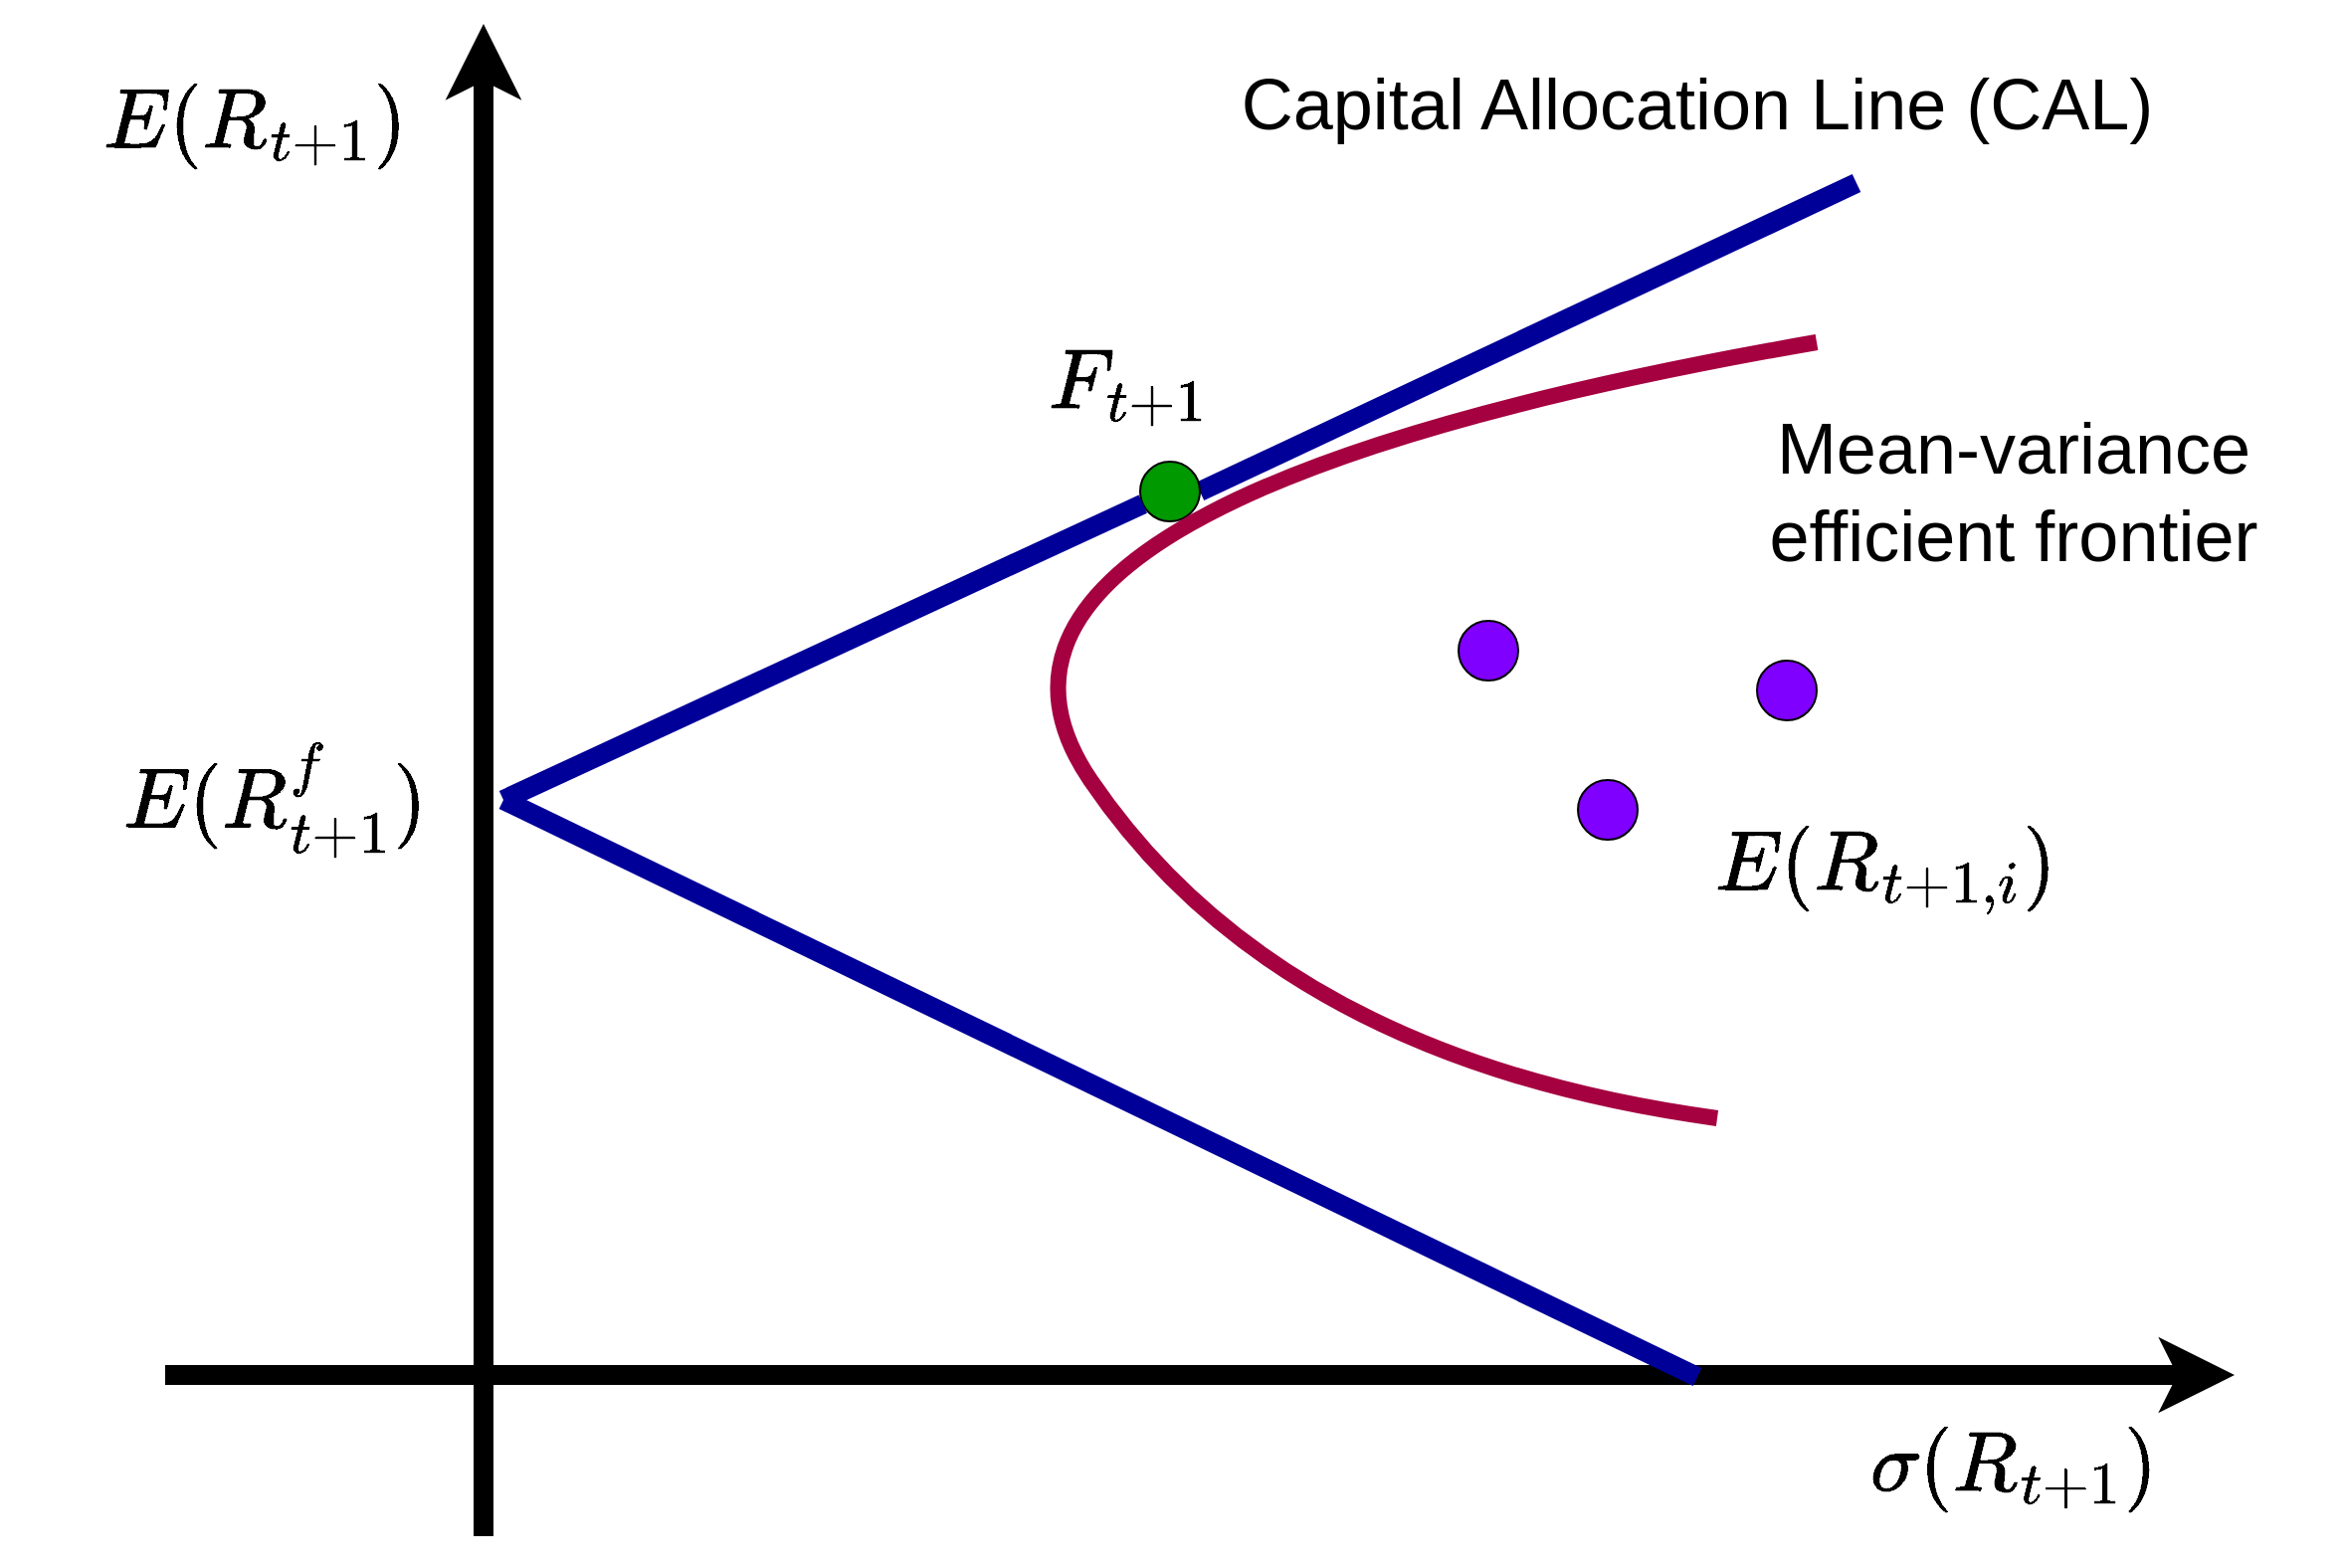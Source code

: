 <mxfile version="17.2.4" type="device" pages="6"><diagram id="DBp6e05ly9eYnYGCY8cA" name="mvf"><mxGraphModel dx="1447" dy="849" grid="1" gridSize="10" guides="1" tooltips="1" connect="1" arrows="1" fold="1" page="1" pageScale="1" pageWidth="1169" pageHeight="827" math="1" shadow="0"><root><mxCell id="0"/><mxCell id="1" parent="0"/><mxCell id="Ha6WK4HeJAq2s4AvMcYa-1" value="" style="endArrow=classic;html=1;rounded=0;strokeWidth=10;" parent="1" edge="1"><mxGeometry width="50" height="50" relative="1" as="geometry"><mxPoint x="240" y="800" as="sourcePoint"/><mxPoint x="240" y="40" as="targetPoint"/></mxGeometry></mxCell><mxCell id="Ha6WK4HeJAq2s4AvMcYa-2" value="" style="endArrow=classic;html=1;rounded=0;strokeWidth=10;" parent="1" edge="1"><mxGeometry width="50" height="50" relative="1" as="geometry"><mxPoint x="80" y="719" as="sourcePoint"/><mxPoint x="1120" y="719" as="targetPoint"/></mxGeometry></mxCell><mxCell id="Ha6WK4HeJAq2s4AvMcYa-3" value="$$E(R_{t+1})$$" style="text;html=1;strokeColor=none;fillColor=none;align=center;verticalAlign=middle;whiteSpace=wrap;rounded=0;fontSize=36;" parent="1" vertex="1"><mxGeometry x="10" y="40" width="230" height="100" as="geometry"/></mxCell><mxCell id="Ha6WK4HeJAq2s4AvMcYa-5" value="$$E(R^f_{t+1})$$" style="text;html=1;strokeColor=none;fillColor=none;align=center;verticalAlign=middle;whiteSpace=wrap;rounded=0;fontSize=36;" parent="1" vertex="1"><mxGeometry x="20" y="380" width="230" height="100" as="geometry"/></mxCell><mxCell id="Ha6WK4HeJAq2s4AvMcYa-6" value="" style="endArrow=none;html=1;rounded=0;fontSize=36;strokeWidth=10;exitX=1;exitY=0.5;exitDx=0;exitDy=0;fontColor=#000099;strokeColor=#000099;startArrow=none;" parent="1" source="Ha6WK4HeJAq2s4AvMcYa-8" edge="1"><mxGeometry width="50" height="50" relative="1" as="geometry"><mxPoint x="480" y="340" as="sourcePoint"/><mxPoint x="930" y="120" as="targetPoint"/></mxGeometry></mxCell><mxCell id="Ha6WK4HeJAq2s4AvMcYa-7" value="" style="endArrow=none;html=1;rounded=0;fontSize=36;strokeWidth=10;exitX=1;exitY=0.5;exitDx=0;exitDy=0;strokeColor=#000099;" parent="1" source="Ha6WK4HeJAq2s4AvMcYa-5" edge="1"><mxGeometry width="50" height="50" relative="1" as="geometry"><mxPoint x="490" y="510" as="sourcePoint"/><mxPoint x="850" y="720" as="targetPoint"/></mxGeometry></mxCell><mxCell id="Ha6WK4HeJAq2s4AvMcYa-8" value="" style="ellipse;whiteSpace=wrap;html=1;fontSize=36;fontColor=#000099;fillColor=#009900;" parent="1" vertex="1"><mxGeometry x="570" y="260" width="30" height="30" as="geometry"/></mxCell><mxCell id="Ha6WK4HeJAq2s4AvMcYa-9" value="" style="endArrow=none;html=1;rounded=0;fontSize=36;strokeWidth=10;exitX=1;exitY=0.5;exitDx=0;exitDy=0;fontColor=#000099;strokeColor=#000099;" parent="1" source="Ha6WK4HeJAq2s4AvMcYa-5" target="Ha6WK4HeJAq2s4AvMcYa-8" edge="1"><mxGeometry width="50" height="50" relative="1" as="geometry"><mxPoint x="250" y="430" as="sourcePoint"/><mxPoint x="930" y="120" as="targetPoint"/></mxGeometry></mxCell><mxCell id="Ha6WK4HeJAq2s4AvMcYa-11" value="$$F_{t+1}$$" style="text;html=1;strokeColor=none;fillColor=none;align=center;verticalAlign=middle;whiteSpace=wrap;rounded=0;fontSize=36;" parent="1" vertex="1"><mxGeometry x="450" y="170" width="230" height="100" as="geometry"/></mxCell><mxCell id="Ha6WK4HeJAq2s4AvMcYa-12" value="Mean-variance efficient frontier" style="text;html=1;strokeColor=none;fillColor=none;align=center;verticalAlign=middle;whiteSpace=wrap;rounded=0;fontSize=36;" parent="1" vertex="1"><mxGeometry x="864" y="230" width="290" height="90" as="geometry"/></mxCell><mxCell id="Ha6WK4HeJAq2s4AvMcYa-13" value="$$\sigma(R_{t+1})$$" style="text;html=1;strokeColor=none;fillColor=none;align=center;verticalAlign=middle;whiteSpace=wrap;rounded=0;fontSize=36;" parent="1" vertex="1"><mxGeometry x="894" y="715" width="230" height="100" as="geometry"/></mxCell><mxCell id="Ha6WK4HeJAq2s4AvMcYa-15" value="" style="ellipse;whiteSpace=wrap;html=1;fontSize=36;fontColor=#000099;fillColor=#7F00FF;" parent="1" vertex="1"><mxGeometry x="790" y="420" width="30" height="30" as="geometry"/></mxCell><mxCell id="Ha6WK4HeJAq2s4AvMcYa-17" value="$$E(R_{t+1, i})$$" style="text;html=1;strokeColor=none;fillColor=none;align=center;verticalAlign=middle;whiteSpace=wrap;rounded=0;fontSize=36;" parent="1" vertex="1"><mxGeometry x="830" y="414" width="230" height="100" as="geometry"/></mxCell><mxCell id="Ha6WK4HeJAq2s4AvMcYa-18" value="" style="ellipse;whiteSpace=wrap;html=1;fontSize=36;fontColor=#000099;fillColor=#7F00FF;" parent="1" vertex="1"><mxGeometry x="880" y="360" width="30" height="30" as="geometry"/></mxCell><mxCell id="Ha6WK4HeJAq2s4AvMcYa-19" value="" style="ellipse;whiteSpace=wrap;html=1;fontSize=36;fontColor=#000099;fillColor=#7F00FF;" parent="1" vertex="1"><mxGeometry x="730" y="340" width="30" height="30" as="geometry"/></mxCell><mxCell id="rQvgD9FIgdP6GPp8-8Ww-2" value="" style="curved=1;endArrow=none;html=1;rounded=0;startSize=14;endSize=14;sourcePerimeterSpacing=8;targetPerimeterSpacing=8;endFill=0;fillColor=#d80073;strokeColor=#A50040;strokeWidth=8;" edge="1" parent="1"><mxGeometry width="50" height="50" relative="1" as="geometry"><mxPoint x="860" y="590" as="sourcePoint"/><mxPoint x="910" y="200" as="targetPoint"/><Array as="points"><mxPoint x="640" y="560"/><mxPoint x="450" y="280"/></Array></mxGeometry></mxCell><mxCell id="rQvgD9FIgdP6GPp8-8Ww-5" value="Capital Allocation Line (CAL)" style="text;html=1;strokeColor=none;fillColor=none;align=center;verticalAlign=middle;whiteSpace=wrap;rounded=0;fontSize=36;" vertex="1" parent="1"><mxGeometry x="600" y="50" width="500" height="60" as="geometry"/></mxCell></root></mxGraphModel></diagram><diagram id="1hC-QwsDb1sc3Hgm8zbm" name="feedforward"><mxGraphModel dx="1480" dy="1511" grid="1" gridSize="10" guides="1" tooltips="1" connect="1" arrows="1" fold="1" page="1" pageScale="1" pageWidth="1169" pageHeight="827" math="1" shadow="0"><root><mxCell id="3Q2HXtfYfaLZkECbPQh2-0"/><mxCell id="3Q2HXtfYfaLZkECbPQh2-1" parent="3Q2HXtfYfaLZkECbPQh2-0"/><mxCell id="tXDHx2Wt05a69a-ZRs9u-6" style="rounded=0;orthogonalLoop=1;jettySize=auto;html=1;exitX=1;exitY=0.5;exitDx=0;exitDy=0;strokeWidth=5;" edge="1" parent="3Q2HXtfYfaLZkECbPQh2-1" source="0c-dG9Myh4wFekiAwxTL-0" target="bHoHtuS1x06Az0AelEUV-2"><mxGeometry relative="1" as="geometry"/></mxCell><mxCell id="tXDHx2Wt05a69a-ZRs9u-7" style="edgeStyle=none;rounded=0;orthogonalLoop=1;jettySize=auto;html=1;entryX=0;entryY=0;entryDx=0;entryDy=0;strokeWidth=5;" edge="1" parent="3Q2HXtfYfaLZkECbPQh2-1" source="0c-dG9Myh4wFekiAwxTL-0" target="bHoHtuS1x06Az0AelEUV-3"><mxGeometry relative="1" as="geometry"/></mxCell><mxCell id="tXDHx2Wt05a69a-ZRs9u-8" style="edgeStyle=none;rounded=0;orthogonalLoop=1;jettySize=auto;html=1;strokeWidth=5;" edge="1" parent="3Q2HXtfYfaLZkECbPQh2-1" source="0c-dG9Myh4wFekiAwxTL-0" target="bHoHtuS1x06Az0AelEUV-4"><mxGeometry relative="1" as="geometry"/></mxCell><mxCell id="tXDHx2Wt05a69a-ZRs9u-9" style="edgeStyle=none;rounded=0;orthogonalLoop=1;jettySize=auto;html=1;entryX=0;entryY=0;entryDx=0;entryDy=0;strokeWidth=5;" edge="1" parent="3Q2HXtfYfaLZkECbPQh2-1" source="0c-dG9Myh4wFekiAwxTL-0" target="bHoHtuS1x06Az0AelEUV-5"><mxGeometry relative="1" as="geometry"/></mxCell><mxCell id="0c-dG9Myh4wFekiAwxTL-0" value="" style="ellipse;whiteSpace=wrap;html=1;fontSize=36;fontColor=#000099;fillColor=none;strokeWidth=10;" vertex="1" parent="3Q2HXtfYfaLZkECbPQh2-1"><mxGeometry x="120" y="200" width="100" height="100" as="geometry"/></mxCell><mxCell id="tXDHx2Wt05a69a-ZRs9u-11" style="edgeStyle=none;rounded=0;orthogonalLoop=1;jettySize=auto;html=1;strokeWidth=5;" edge="1" parent="3Q2HXtfYfaLZkECbPQh2-1" source="bHoHtuS1x06Az0AelEUV-0" target="bHoHtuS1x06Az0AelEUV-2"><mxGeometry relative="1" as="geometry"/></mxCell><mxCell id="tXDHx2Wt05a69a-ZRs9u-12" style="edgeStyle=none;rounded=0;orthogonalLoop=1;jettySize=auto;html=1;entryX=0;entryY=0.5;entryDx=0;entryDy=0;strokeWidth=5;" edge="1" parent="3Q2HXtfYfaLZkECbPQh2-1" source="bHoHtuS1x06Az0AelEUV-0" target="bHoHtuS1x06Az0AelEUV-3"><mxGeometry relative="1" as="geometry"/></mxCell><mxCell id="tXDHx2Wt05a69a-ZRs9u-13" style="edgeStyle=none;rounded=0;orthogonalLoop=1;jettySize=auto;html=1;strokeWidth=5;" edge="1" parent="3Q2HXtfYfaLZkECbPQh2-1" source="bHoHtuS1x06Az0AelEUV-0" target="bHoHtuS1x06Az0AelEUV-4"><mxGeometry relative="1" as="geometry"/></mxCell><mxCell id="tXDHx2Wt05a69a-ZRs9u-14" style="edgeStyle=none;rounded=0;orthogonalLoop=1;jettySize=auto;html=1;strokeWidth=5;entryX=0;entryY=0.5;entryDx=0;entryDy=0;" edge="1" parent="3Q2HXtfYfaLZkECbPQh2-1" source="bHoHtuS1x06Az0AelEUV-0" target="bHoHtuS1x06Az0AelEUV-5"><mxGeometry relative="1" as="geometry"/></mxCell><mxCell id="bHoHtuS1x06Az0AelEUV-0" value="" style="ellipse;whiteSpace=wrap;html=1;fontSize=36;fontColor=#000099;fillColor=none;strokeWidth=10;" vertex="1" parent="3Q2HXtfYfaLZkECbPQh2-1"><mxGeometry x="120" y="390" width="100" height="100" as="geometry"/></mxCell><mxCell id="tXDHx2Wt05a69a-ZRs9u-16" style="edgeStyle=none;rounded=0;orthogonalLoop=1;jettySize=auto;html=1;strokeWidth=5;" edge="1" parent="3Q2HXtfYfaLZkECbPQh2-1" source="bHoHtuS1x06Az0AelEUV-1" target="bHoHtuS1x06Az0AelEUV-2"><mxGeometry relative="1" as="geometry"/></mxCell><mxCell id="tXDHx2Wt05a69a-ZRs9u-17" style="edgeStyle=none;rounded=0;orthogonalLoop=1;jettySize=auto;html=1;entryX=0;entryY=1;entryDx=0;entryDy=0;strokeWidth=5;" edge="1" parent="3Q2HXtfYfaLZkECbPQh2-1" source="bHoHtuS1x06Az0AelEUV-1" target="bHoHtuS1x06Az0AelEUV-3"><mxGeometry relative="1" as="geometry"/></mxCell><mxCell id="tXDHx2Wt05a69a-ZRs9u-18" style="edgeStyle=none;rounded=0;orthogonalLoop=1;jettySize=auto;html=1;strokeWidth=5;" edge="1" parent="3Q2HXtfYfaLZkECbPQh2-1" source="bHoHtuS1x06Az0AelEUV-1" target="bHoHtuS1x06Az0AelEUV-4"><mxGeometry relative="1" as="geometry"/></mxCell><mxCell id="tXDHx2Wt05a69a-ZRs9u-19" style="edgeStyle=none;rounded=0;orthogonalLoop=1;jettySize=auto;html=1;entryX=0;entryY=1;entryDx=0;entryDy=0;strokeWidth=5;" edge="1" parent="3Q2HXtfYfaLZkECbPQh2-1" source="bHoHtuS1x06Az0AelEUV-1" target="bHoHtuS1x06Az0AelEUV-5"><mxGeometry relative="1" as="geometry"/></mxCell><mxCell id="bHoHtuS1x06Az0AelEUV-1" value="" style="ellipse;whiteSpace=wrap;html=1;fontSize=36;fontColor=#000099;fillColor=none;strokeWidth=10;" vertex="1" parent="3Q2HXtfYfaLZkECbPQh2-1"><mxGeometry x="120" y="580" width="100" height="100" as="geometry"/></mxCell><mxCell id="tXDHx2Wt05a69a-ZRs9u-20" style="edgeStyle=none;rounded=0;orthogonalLoop=1;jettySize=auto;html=1;strokeWidth=5;" edge="1" parent="3Q2HXtfYfaLZkECbPQh2-1" source="bHoHtuS1x06Az0AelEUV-2" target="bHoHtuS1x06Az0AelEUV-6"><mxGeometry relative="1" as="geometry"/></mxCell><mxCell id="bHoHtuS1x06Az0AelEUV-2" value="" style="ellipse;whiteSpace=wrap;html=1;fontSize=36;fontColor=#000099;fillColor=none;strokeWidth=10;" vertex="1" parent="3Q2HXtfYfaLZkECbPQh2-1"><mxGeometry x="534" y="120" width="100" height="100" as="geometry"/></mxCell><mxCell id="tXDHx2Wt05a69a-ZRs9u-21" style="edgeStyle=none;rounded=0;orthogonalLoop=1;jettySize=auto;html=1;strokeWidth=5;" edge="1" parent="3Q2HXtfYfaLZkECbPQh2-1" source="bHoHtuS1x06Az0AelEUV-3" target="bHoHtuS1x06Az0AelEUV-6"><mxGeometry relative="1" as="geometry"/></mxCell><mxCell id="bHoHtuS1x06Az0AelEUV-3" value="" style="ellipse;whiteSpace=wrap;html=1;fontSize=36;fontColor=#000099;fillColor=none;strokeWidth=10;" vertex="1" parent="3Q2HXtfYfaLZkECbPQh2-1"><mxGeometry x="534" y="303" width="100" height="100" as="geometry"/></mxCell><mxCell id="tXDHx2Wt05a69a-ZRs9u-22" style="edgeStyle=none;rounded=0;orthogonalLoop=1;jettySize=auto;html=1;strokeWidth=5;" edge="1" parent="3Q2HXtfYfaLZkECbPQh2-1" source="bHoHtuS1x06Az0AelEUV-4" target="bHoHtuS1x06Az0AelEUV-6"><mxGeometry relative="1" as="geometry"/></mxCell><mxCell id="bHoHtuS1x06Az0AelEUV-4" value="" style="ellipse;whiteSpace=wrap;html=1;fontSize=36;fontColor=#000099;fillColor=none;strokeWidth=10;" vertex="1" parent="3Q2HXtfYfaLZkECbPQh2-1"><mxGeometry x="534" y="485" width="100" height="100" as="geometry"/></mxCell><mxCell id="tXDHx2Wt05a69a-ZRs9u-23" style="edgeStyle=none;rounded=0;orthogonalLoop=1;jettySize=auto;html=1;entryX=0;entryY=1;entryDx=0;entryDy=0;strokeWidth=5;" edge="1" parent="3Q2HXtfYfaLZkECbPQh2-1" source="bHoHtuS1x06Az0AelEUV-5" target="bHoHtuS1x06Az0AelEUV-6"><mxGeometry relative="1" as="geometry"/></mxCell><mxCell id="bHoHtuS1x06Az0AelEUV-5" value="" style="ellipse;whiteSpace=wrap;html=1;fontSize=36;fontColor=#000099;fillColor=none;strokeWidth=10;" vertex="1" parent="3Q2HXtfYfaLZkECbPQh2-1"><mxGeometry x="534" y="668" width="100" height="100" as="geometry"/></mxCell><mxCell id="bHoHtuS1x06Az0AelEUV-6" value="" style="ellipse;whiteSpace=wrap;html=1;fontSize=36;fontColor=#000099;fillColor=none;strokeWidth=10;" vertex="1" parent="3Q2HXtfYfaLZkECbPQh2-1"><mxGeometry x="947.5" y="390" width="100" height="100" as="geometry"/></mxCell><mxCell id="tXDHx2Wt05a69a-ZRs9u-0" value="Input layer" style="text;html=1;strokeColor=none;fillColor=none;align=center;verticalAlign=middle;whiteSpace=wrap;rounded=0;fontSize=36;" vertex="1" parent="3Q2HXtfYfaLZkECbPQh2-1"><mxGeometry x="75" y="30" width="190" height="70" as="geometry"/></mxCell><mxCell id="tXDHx2Wt05a69a-ZRs9u-1" value="Output layer" style="text;html=1;strokeColor=none;fillColor=none;align=center;verticalAlign=middle;whiteSpace=wrap;rounded=0;fontSize=36;" vertex="1" parent="3Q2HXtfYfaLZkECbPQh2-1"><mxGeometry x="890" y="30" width="215" height="70" as="geometry"/></mxCell><mxCell id="tXDHx2Wt05a69a-ZRs9u-2" value="Hidden layer" style="text;html=1;strokeColor=none;fillColor=none;align=center;verticalAlign=middle;whiteSpace=wrap;rounded=0;fontSize=36;" vertex="1" parent="3Q2HXtfYfaLZkECbPQh2-1"><mxGeometry x="477" y="30" width="215" height="70" as="geometry"/></mxCell></root></mxGraphModel></diagram><diagram id="klOyPsLJ-jxqMuIn1nYk" name="lstm"><mxGraphModel dx="2353" dy="1209" grid="1" gridSize="10" guides="1" tooltips="1" connect="1" arrows="1" fold="1" page="1" pageScale="1" pageWidth="1169" pageHeight="827" math="1" shadow="0"><root><mxCell id="-xqZL7Atgond7260d1Vf-0"/><mxCell id="-xqZL7Atgond7260d1Vf-1" parent="-xqZL7Atgond7260d1Vf-0"/><mxCell id="-xqZL7Atgond7260d1Vf-2" value="" style="rounded=1;whiteSpace=wrap;html=1;strokeWidth=10;fillColor=none;" vertex="1" parent="-xqZL7Atgond7260d1Vf-1"><mxGeometry x="200" y="110" width="720" height="570" as="geometry"/></mxCell><mxCell id="DOi-ZKykE7cq86gokrL4-0" value="LSTM cell" style="text;html=1;strokeColor=none;fillColor=none;align=center;verticalAlign=middle;whiteSpace=wrap;rounded=0;fontSize=36;" vertex="1" parent="-xqZL7Atgond7260d1Vf-1"><mxGeometry x="210" y="30" width="215" height="70" as="geometry"/></mxCell><mxCell id="7tZOznu3MgPVUoxtdOpF-4" style="edgeStyle=none;rounded=0;orthogonalLoop=1;jettySize=auto;html=1;strokeWidth=5;startArrow=none;" edge="1" parent="-xqZL7Atgond7260d1Vf-1" source="7tZOznu3MgPVUoxtdOpF-10" target="7tZOznu3MgPVUoxtdOpF-2"><mxGeometry relative="1" as="geometry"/></mxCell><mxCell id="7tZOznu3MgPVUoxtdOpF-5" style="edgeStyle=none;rounded=0;orthogonalLoop=1;jettySize=auto;html=1;exitX=1;exitY=0.5;exitDx=0;exitDy=0;strokeWidth=5;" edge="1" parent="-xqZL7Atgond7260d1Vf-1" source="7tZOznu3MgPVUoxtdOpF-0"><mxGeometry relative="1" as="geometry"><mxPoint x="200" y="180" as="targetPoint"/></mxGeometry></mxCell><mxCell id="7tZOznu3MgPVUoxtdOpF-0" value="$$\mathbf{c}_{(t-1)}$$" style="text;html=1;strokeColor=none;fillColor=none;align=center;verticalAlign=middle;whiteSpace=wrap;rounded=0;fontSize=36;" vertex="1" parent="-xqZL7Atgond7260d1Vf-1"><mxGeometry x="10" y="130" width="140" height="100" as="geometry"/></mxCell><mxCell id="7tZOznu3MgPVUoxtdOpF-7" style="edgeStyle=none;rounded=0;orthogonalLoop=1;jettySize=auto;html=1;entryX=0.001;entryY=0.807;entryDx=0;entryDy=0;strokeWidth=5;entryPerimeter=0;" edge="1" parent="-xqZL7Atgond7260d1Vf-1" source="7tZOznu3MgPVUoxtdOpF-1" target="-xqZL7Atgond7260d1Vf-2"><mxGeometry relative="1" as="geometry"/></mxCell><mxCell id="7tZOznu3MgPVUoxtdOpF-32" style="edgeStyle=orthogonalEdgeStyle;rounded=0;orthogonalLoop=1;jettySize=auto;html=1;entryX=0.25;entryY=1;entryDx=0;entryDy=0;fontSize=36;strokeWidth=5;" edge="1" parent="-xqZL7Atgond7260d1Vf-1" source="7tZOznu3MgPVUoxtdOpF-1" target="7tZOznu3MgPVUoxtdOpF-16"><mxGeometry relative="1" as="geometry"/></mxCell><mxCell id="7tZOznu3MgPVUoxtdOpF-33" style="edgeStyle=orthogonalEdgeStyle;rounded=0;orthogonalLoop=1;jettySize=auto;html=1;entryX=0.25;entryY=1;entryDx=0;entryDy=0;fontSize=36;strokeWidth=5;" edge="1" parent="-xqZL7Atgond7260d1Vf-1" source="7tZOznu3MgPVUoxtdOpF-1" target="7tZOznu3MgPVUoxtdOpF-17"><mxGeometry relative="1" as="geometry"/></mxCell><mxCell id="7tZOznu3MgPVUoxtdOpF-34" style="edgeStyle=orthogonalEdgeStyle;rounded=0;orthogonalLoop=1;jettySize=auto;html=1;entryX=0.25;entryY=1;entryDx=0;entryDy=0;fontSize=36;strokeWidth=5;" edge="1" parent="-xqZL7Atgond7260d1Vf-1" source="7tZOznu3MgPVUoxtdOpF-1" target="7tZOznu3MgPVUoxtdOpF-19"><mxGeometry relative="1" as="geometry"/></mxCell><mxCell id="7tZOznu3MgPVUoxtdOpF-35" style="edgeStyle=orthogonalEdgeStyle;rounded=0;orthogonalLoop=1;jettySize=auto;html=1;entryX=0.25;entryY=1;entryDx=0;entryDy=0;fontSize=36;strokeWidth=5;" edge="1" parent="-xqZL7Atgond7260d1Vf-1" source="7tZOznu3MgPVUoxtdOpF-1" target="7tZOznu3MgPVUoxtdOpF-18"><mxGeometry relative="1" as="geometry"/></mxCell><mxCell id="7tZOznu3MgPVUoxtdOpF-1" value="$$\mathbf{h}_{(t-1)}$$" style="text;html=1;strokeColor=none;fillColor=none;align=center;verticalAlign=middle;whiteSpace=wrap;rounded=0;fontSize=36;" vertex="1" parent="-xqZL7Atgond7260d1Vf-1"><mxGeometry y="520" width="140" height="100" as="geometry"/></mxCell><mxCell id="7tZOznu3MgPVUoxtdOpF-2" value="$$\mathbf{c}_{(t)}$$" style="text;html=1;strokeColor=none;fillColor=none;align=center;verticalAlign=middle;whiteSpace=wrap;rounded=0;fontSize=36;" vertex="1" parent="-xqZL7Atgond7260d1Vf-1"><mxGeometry x="990" y="130" width="140" height="100" as="geometry"/></mxCell><mxCell id="7tZOznu3MgPVUoxtdOpF-3" value="$$\mathbf{h}_{(t)}$$" style="text;html=1;strokeColor=none;fillColor=none;align=center;verticalAlign=middle;whiteSpace=wrap;rounded=0;fontSize=36;" vertex="1" parent="-xqZL7Atgond7260d1Vf-1"><mxGeometry x="1000" y="295" width="140" height="100" as="geometry"/></mxCell><mxCell id="7tZOznu3MgPVUoxtdOpF-8" value="&lt;font style=&quot;font-size: 36px&quot;&gt;$$\times$$&lt;/font&gt;" style="ellipse;whiteSpace=wrap;html=1;strokeWidth=5;fillColor=default;" vertex="1" parent="-xqZL7Atgond7260d1Vf-1"><mxGeometry x="280" y="155" width="50" height="50" as="geometry"/></mxCell><mxCell id="7tZOznu3MgPVUoxtdOpF-9" value="" style="edgeStyle=none;rounded=0;orthogonalLoop=1;jettySize=auto;html=1;strokeWidth=5;endArrow=none;" edge="1" parent="-xqZL7Atgond7260d1Vf-1" source="7tZOznu3MgPVUoxtdOpF-0" target="7tZOznu3MgPVUoxtdOpF-8"><mxGeometry relative="1" as="geometry"><mxPoint x="150" y="180" as="sourcePoint"/><mxPoint x="840" y="180" as="targetPoint"/></mxGeometry></mxCell><mxCell id="7tZOznu3MgPVUoxtdOpF-38" style="edgeStyle=orthogonalEdgeStyle;rounded=0;orthogonalLoop=1;jettySize=auto;html=1;fontSize=36;strokeWidth=5;" edge="1" parent="-xqZL7Atgond7260d1Vf-1" source="7tZOznu3MgPVUoxtdOpF-10" target="7tZOznu3MgPVUoxtdOpF-37"><mxGeometry relative="1" as="geometry"/></mxCell><mxCell id="7tZOznu3MgPVUoxtdOpF-10" value="&lt;font style=&quot;font-size: 36px&quot;&gt;$$+$$&lt;/font&gt;" style="ellipse;whiteSpace=wrap;html=1;strokeWidth=5;fillColor=default;" vertex="1" parent="-xqZL7Atgond7260d1Vf-1"><mxGeometry x="560" y="155" width="50" height="50" as="geometry"/></mxCell><mxCell id="7tZOznu3MgPVUoxtdOpF-11" value="" style="edgeStyle=none;rounded=0;orthogonalLoop=1;jettySize=auto;html=1;strokeWidth=5;startArrow=none;endArrow=none;" edge="1" parent="-xqZL7Atgond7260d1Vf-1" source="7tZOznu3MgPVUoxtdOpF-8" target="7tZOznu3MgPVUoxtdOpF-10"><mxGeometry relative="1" as="geometry"><mxPoint x="330" y="180" as="sourcePoint"/><mxPoint x="840" y="180" as="targetPoint"/></mxGeometry></mxCell><mxCell id="7tZOznu3MgPVUoxtdOpF-26" style="edgeStyle=orthogonalEdgeStyle;rounded=0;orthogonalLoop=1;jettySize=auto;html=1;fontSize=36;strokeWidth=5;" edge="1" parent="-xqZL7Atgond7260d1Vf-1" source="7tZOznu3MgPVUoxtdOpF-12" target="7tZOznu3MgPVUoxtdOpF-3"><mxGeometry relative="1" as="geometry"/></mxCell><mxCell id="7tZOznu3MgPVUoxtdOpF-12" value="&lt;font style=&quot;font-size: 36px&quot;&gt;$$\times$$&lt;/font&gt;" style="ellipse;whiteSpace=wrap;html=1;strokeWidth=5;fillColor=default;" vertex="1" parent="-xqZL7Atgond7260d1Vf-1"><mxGeometry x="705" y="320" width="50" height="50" as="geometry"/></mxCell><mxCell id="7tZOznu3MgPVUoxtdOpF-22" style="edgeStyle=none;rounded=0;orthogonalLoop=1;jettySize=auto;html=1;fontSize=36;strokeWidth=5;" edge="1" parent="-xqZL7Atgond7260d1Vf-1" source="7tZOznu3MgPVUoxtdOpF-13" target="7tZOznu3MgPVUoxtdOpF-10"><mxGeometry relative="1" as="geometry"/></mxCell><mxCell id="7tZOznu3MgPVUoxtdOpF-13" value="&lt;font style=&quot;font-size: 36px&quot;&gt;$$\times$$&lt;/font&gt;" style="ellipse;whiteSpace=wrap;html=1;strokeWidth=5;fillColor=default;" vertex="1" parent="-xqZL7Atgond7260d1Vf-1"><mxGeometry x="560" y="290" width="50" height="50" as="geometry"/></mxCell><mxCell id="7tZOznu3MgPVUoxtdOpF-27" style="edgeStyle=orthogonalEdgeStyle;rounded=0;orthogonalLoop=1;jettySize=auto;html=1;entryX=0.5;entryY=1;entryDx=0;entryDy=0;fontSize=36;strokeWidth=5;" edge="1" parent="-xqZL7Atgond7260d1Vf-1" source="7tZOznu3MgPVUoxtdOpF-14" target="7tZOznu3MgPVUoxtdOpF-16"><mxGeometry relative="1" as="geometry"/></mxCell><mxCell id="7tZOznu3MgPVUoxtdOpF-28" style="edgeStyle=orthogonalEdgeStyle;rounded=0;orthogonalLoop=1;jettySize=auto;html=1;fontSize=36;strokeWidth=5;" edge="1" parent="-xqZL7Atgond7260d1Vf-1" source="7tZOznu3MgPVUoxtdOpF-14"><mxGeometry relative="1" as="geometry"><mxPoint x="305" y="640" as="targetPoint"/></mxGeometry></mxCell><mxCell id="7tZOznu3MgPVUoxtdOpF-29" style="edgeStyle=orthogonalEdgeStyle;rounded=0;orthogonalLoop=1;jettySize=auto;html=1;entryX=0.5;entryY=1;entryDx=0;entryDy=0;fontSize=36;strokeWidth=5;" edge="1" parent="-xqZL7Atgond7260d1Vf-1" source="7tZOznu3MgPVUoxtdOpF-14" target="7tZOznu3MgPVUoxtdOpF-17"><mxGeometry relative="1" as="geometry"><Array as="points"><mxPoint x="305" y="600"/><mxPoint x="440" y="600"/></Array></mxGeometry></mxCell><mxCell id="7tZOznu3MgPVUoxtdOpF-30" style="edgeStyle=orthogonalEdgeStyle;rounded=0;orthogonalLoop=1;jettySize=auto;html=1;fontSize=36;strokeWidth=5;" edge="1" parent="-xqZL7Atgond7260d1Vf-1" source="7tZOznu3MgPVUoxtdOpF-14" target="7tZOznu3MgPVUoxtdOpF-19"><mxGeometry relative="1" as="geometry"><Array as="points"><mxPoint x="305" y="600"/><mxPoint x="585" y="600"/></Array></mxGeometry></mxCell><mxCell id="7tZOznu3MgPVUoxtdOpF-31" style="edgeStyle=orthogonalEdgeStyle;rounded=0;orthogonalLoop=1;jettySize=auto;html=1;fontSize=36;strokeWidth=5;" edge="1" parent="-xqZL7Atgond7260d1Vf-1" source="7tZOznu3MgPVUoxtdOpF-14" target="7tZOznu3MgPVUoxtdOpF-18"><mxGeometry relative="1" as="geometry"><Array as="points"><mxPoint x="305" y="600"/><mxPoint x="730" y="600"/></Array></mxGeometry></mxCell><mxCell id="7tZOznu3MgPVUoxtdOpF-14" value="$$\mathbf{x}_{(t)}$$" style="text;html=1;strokeColor=none;fillColor=none;align=center;verticalAlign=middle;whiteSpace=wrap;rounded=0;fontSize=36;" vertex="1" parent="-xqZL7Atgond7260d1Vf-1"><mxGeometry x="235" y="710" width="140" height="100" as="geometry"/></mxCell><mxCell id="7tZOznu3MgPVUoxtdOpF-20" style="edgeStyle=none;rounded=0;orthogonalLoop=1;jettySize=auto;html=1;entryX=0.5;entryY=1;entryDx=0;entryDy=0;fontSize=36;strokeWidth=5;" edge="1" parent="-xqZL7Atgond7260d1Vf-1" source="7tZOznu3MgPVUoxtdOpF-16" target="7tZOznu3MgPVUoxtdOpF-8"><mxGeometry relative="1" as="geometry"/></mxCell><mxCell id="7tZOznu3MgPVUoxtdOpF-16" value="&lt;span&gt;$$\mathbf{f}_{(t)}$$&lt;/span&gt;" style="shape=parallelogram;perimeter=parallelogramPerimeter;whiteSpace=wrap;html=1;fixedSize=1;fontSize=36;strokeWidth=5;fillColor=#f8cecc;strokeColor=#b85450;" vertex="1" parent="-xqZL7Atgond7260d1Vf-1"><mxGeometry x="245" y="460" width="120" height="60" as="geometry"/></mxCell><mxCell id="7tZOznu3MgPVUoxtdOpF-36" style="edgeStyle=orthogonalEdgeStyle;rounded=0;orthogonalLoop=1;jettySize=auto;html=1;entryX=0;entryY=0.5;entryDx=0;entryDy=0;fontSize=36;strokeWidth=5;" edge="1" parent="-xqZL7Atgond7260d1Vf-1" source="7tZOznu3MgPVUoxtdOpF-17" target="7tZOznu3MgPVUoxtdOpF-13"><mxGeometry relative="1" as="geometry"><Array as="points"><mxPoint x="440" y="315"/></Array></mxGeometry></mxCell><mxCell id="7tZOznu3MgPVUoxtdOpF-17" value="&lt;span&gt;$$\mathbf{i}_{(t)}$$&lt;/span&gt;" style="shape=parallelogram;perimeter=parallelogramPerimeter;whiteSpace=wrap;html=1;fixedSize=1;fontSize=36;strokeWidth=5;fillColor=#f8cecc;strokeColor=#b85450;" vertex="1" parent="-xqZL7Atgond7260d1Vf-1"><mxGeometry x="380" y="460" width="120" height="60" as="geometry"/></mxCell><mxCell id="7tZOznu3MgPVUoxtdOpF-25" style="edgeStyle=orthogonalEdgeStyle;rounded=0;orthogonalLoop=1;jettySize=auto;html=1;fontSize=36;strokeWidth=5;" edge="1" parent="-xqZL7Atgond7260d1Vf-1" source="7tZOznu3MgPVUoxtdOpF-18" target="7tZOznu3MgPVUoxtdOpF-12"><mxGeometry relative="1" as="geometry"/></mxCell><mxCell id="7tZOznu3MgPVUoxtdOpF-18" value="&lt;span&gt;$$\mathbf{o}_{(t)}$$&lt;/span&gt;" style="shape=parallelogram;perimeter=parallelogramPerimeter;whiteSpace=wrap;html=1;fixedSize=1;fontSize=36;strokeWidth=5;fillColor=#f8cecc;strokeColor=#b85450;" vertex="1" parent="-xqZL7Atgond7260d1Vf-1"><mxGeometry x="670" y="460" width="120" height="60" as="geometry"/></mxCell><mxCell id="7tZOznu3MgPVUoxtdOpF-21" style="edgeStyle=none;rounded=0;orthogonalLoop=1;jettySize=auto;html=1;entryX=0.5;entryY=1;entryDx=0;entryDy=0;fontSize=36;strokeWidth=5;" edge="1" parent="-xqZL7Atgond7260d1Vf-1" source="7tZOznu3MgPVUoxtdOpF-19" target="7tZOznu3MgPVUoxtdOpF-13"><mxGeometry relative="1" as="geometry"/></mxCell><mxCell id="7tZOznu3MgPVUoxtdOpF-19" value="&lt;span&gt;$$\mathbf{q}_{(t)}$$&lt;/span&gt;" style="rounded=0;whiteSpace=wrap;html=1;fontSize=36;strokeWidth=5;fillColor=#dae8fc;strokeColor=#6c8ebf;" vertex="1" parent="-xqZL7Atgond7260d1Vf-1"><mxGeometry x="525" y="460" width="120" height="60" as="geometry"/></mxCell><mxCell id="7tZOznu3MgPVUoxtdOpF-39" style="edgeStyle=orthogonalEdgeStyle;rounded=0;orthogonalLoop=1;jettySize=auto;html=1;entryX=0.5;entryY=0;entryDx=0;entryDy=0;fontSize=36;strokeWidth=5;" edge="1" parent="-xqZL7Atgond7260d1Vf-1" source="7tZOznu3MgPVUoxtdOpF-37" target="7tZOznu3MgPVUoxtdOpF-12"><mxGeometry relative="1" as="geometry"/></mxCell><mxCell id="7tZOznu3MgPVUoxtdOpF-37" value="tanh" style="rounded=0;whiteSpace=wrap;html=1;fontSize=36;strokeWidth=5;fillColor=#dae8fc;strokeColor=#6c8ebf;" vertex="1" parent="-xqZL7Atgond7260d1Vf-1"><mxGeometry x="670" y="220" width="120" height="60" as="geometry"/></mxCell><mxCell id="7tZOznu3MgPVUoxtdOpF-40" value="forget gate" style="text;html=1;strokeColor=none;fillColor=none;align=center;verticalAlign=middle;whiteSpace=wrap;rounded=0;fontSize=24;rotation=-90;" vertex="1" parent="-xqZL7Atgond7260d1Vf-1"><mxGeometry x="200" y="356" width="145" height="70" as="geometry"/></mxCell><mxCell id="7tZOznu3MgPVUoxtdOpF-41" value="input gate" style="text;html=1;strokeColor=none;fillColor=none;align=center;verticalAlign=middle;whiteSpace=wrap;rounded=0;fontSize=24;rotation=-90;" vertex="1" parent="-xqZL7Atgond7260d1Vf-1"><mxGeometry x="340" y="356" width="145" height="70" as="geometry"/></mxCell><mxCell id="7tZOznu3MgPVUoxtdOpF-42" value="output gate" style="text;html=1;strokeColor=none;fillColor=none;align=center;verticalAlign=middle;whiteSpace=wrap;rounded=0;fontSize=24;rotation=-90;" vertex="1" parent="-xqZL7Atgond7260d1Vf-1"><mxGeometry x="610" y="356" width="145" height="70" as="geometry"/></mxCell></root></mxGraphModel></diagram><diagram id="mXtf4-HiJxKc8aFsqGv7" name="discriminator"><mxGraphModel dx="789" dy="806" grid="1" gridSize="10" guides="1" tooltips="1" connect="1" arrows="1" fold="1" page="1" pageScale="1" pageWidth="827" pageHeight="1169" math="1" shadow="0"><root><mxCell id="PlBMtbm-aW10ZPXo7WWp-0"/><mxCell id="PlBMtbm-aW10ZPXo7WWp-1" parent="PlBMtbm-aW10ZPXo7WWp-0"/><mxCell id="PlBMtbm-aW10ZPXo7WWp-12" style="rounded=0;orthogonalLoop=1;jettySize=auto;html=1;entryX=0.5;entryY=0;entryDx=0;entryDy=0;fontSize=24;strokeWidth=5;orthogonal=1;" edge="1" parent="PlBMtbm-aW10ZPXo7WWp-1" source="PlBMtbm-aW10ZPXo7WWp-2" target="PlBMtbm-aW10ZPXo7WWp-5"><mxGeometry relative="1" as="geometry"/></mxCell><mxCell id="PlBMtbm-aW10ZPXo7WWp-2" value="Macro data: \(I_t\)" style="rounded=0;whiteSpace=wrap;html=1;fontSize=24;strokeColor=#6c8ebf;strokeWidth=5;fillColor=#dae8fc;" vertex="1" parent="PlBMtbm-aW10ZPXo7WWp-1"><mxGeometry x="150" y="130" width="200" height="60" as="geometry"/></mxCell><mxCell id="PlBMtbm-aW10ZPXo7WWp-14" style="edgeStyle=orthogonalEdgeStyle;rounded=0;orthogonalLoop=1;jettySize=auto;html=1;fontSize=24;strokeWidth=5;orthogonal=1;" edge="1" parent="PlBMtbm-aW10ZPXo7WWp-1" source="PlBMtbm-aW10ZPXo7WWp-3" target="PlBMtbm-aW10ZPXo7WWp-4"><mxGeometry relative="1" as="geometry"><Array as="points"><mxPoint x="505" y="300"/><mxPoint x="374" y="300"/></Array></mxGeometry></mxCell><mxCell id="PlBMtbm-aW10ZPXo7WWp-3" value="Firm char : \(I_{t, i}\)" style="rounded=0;whiteSpace=wrap;html=1;fontSize=24;strokeColor=#6c8ebf;strokeWidth=5;fillColor=#dae8fc;" vertex="1" parent="PlBMtbm-aW10ZPXo7WWp-1"><mxGeometry x="400" y="220" width="210" height="60" as="geometry"/></mxCell><mxCell id="7wVp0J4-zdJ-MtJ0mTwn-0" value="" style="rounded=0;orthogonalLoop=1;jettySize=auto;html=1;fontSize=24;strokeWidth=5;" edge="1" parent="PlBMtbm-aW10ZPXo7WWp-1" source="PlBMtbm-aW10ZPXo7WWp-4" target="PlBMtbm-aW10ZPXo7WWp-7"><mxGeometry relative="1" as="geometry"/></mxCell><mxCell id="PlBMtbm-aW10ZPXo7WWp-4" value="Concatenate" style="rounded=0;whiteSpace=wrap;html=1;fontSize=24;strokeColor=default;strokeWidth=5;fillColor=default;" vertex="1" parent="PlBMtbm-aW10ZPXo7WWp-1"><mxGeometry x="213.998" y="330" width="320" height="60" as="geometry"/></mxCell><mxCell id="PlBMtbm-aW10ZPXo7WWp-13" style="edgeStyle=orthogonalEdgeStyle;rounded=0;orthogonalLoop=1;jettySize=auto;html=1;fontSize=24;strokeWidth=5;orthogonal=1;" edge="1" parent="PlBMtbm-aW10ZPXo7WWp-1" source="PlBMtbm-aW10ZPXo7WWp-5" target="PlBMtbm-aW10ZPXo7WWp-4"><mxGeometry relative="1" as="geometry"><Array as="points"><mxPoint x="255" y="300"/><mxPoint x="374" y="300"/></Array></mxGeometry></mxCell><mxCell id="PlBMtbm-aW10ZPXo7WWp-5" value="LSTM" style="rounded=0;whiteSpace=wrap;html=1;fontSize=24;strokeColor=default;strokeWidth=5;fillColor=default;" vertex="1" parent="PlBMtbm-aW10ZPXo7WWp-1"><mxGeometry x="140" y="220" width="230" height="60" as="geometry"/></mxCell><mxCell id="SASzQRiBvY-fOHpB32O0-2" style="edgeStyle=none;rounded=0;orthogonalLoop=1;jettySize=auto;html=1;entryX=0.5;entryY=0;entryDx=0;entryDy=0;fontSize=24;strokeWidth=5;" edge="1" parent="PlBMtbm-aW10ZPXo7WWp-1" source="PlBMtbm-aW10ZPXo7WWp-7" target="SASzQRiBvY-fOHpB32O0-1"><mxGeometry relative="1" as="geometry"/></mxCell><mxCell id="PlBMtbm-aW10ZPXo7WWp-7" value="Hidden layer" style="rounded=0;whiteSpace=wrap;html=1;fontSize=24;strokeColor=default;strokeWidth=5;fillColor=default;" vertex="1" parent="PlBMtbm-aW10ZPXo7WWp-1"><mxGeometry x="213.998" y="423" width="320" height="60" as="geometry"/></mxCell><mxCell id="PlBMtbm-aW10ZPXo7WWp-9" value="SDF weight: \(\omega_t\)" style="rounded=0;whiteSpace=wrap;html=1;fontSize=24;strokeColor=#d6b656;strokeWidth=5;fillColor=#fff2cc;" vertex="1" parent="PlBMtbm-aW10ZPXo7WWp-1"><mxGeometry x="213.998" y="610" width="320" height="60" as="geometry"/></mxCell><mxCell id="SASzQRiBvY-fOHpB32O0-3" style="edgeStyle=none;rounded=0;orthogonalLoop=1;jettySize=auto;html=1;fontSize=24;strokeWidth=5;" edge="1" parent="PlBMtbm-aW10ZPXo7WWp-1" source="SASzQRiBvY-fOHpB32O0-1" target="PlBMtbm-aW10ZPXo7WWp-9"><mxGeometry relative="1" as="geometry"/></mxCell><mxCell id="SASzQRiBvY-fOHpB32O0-1" value="Hidden layer" style="rounded=0;whiteSpace=wrap;html=1;fontSize=24;strokeColor=default;strokeWidth=5;fillColor=default;" vertex="1" parent="PlBMtbm-aW10ZPXo7WWp-1"><mxGeometry x="213.998" y="517" width="320" height="60" as="geometry"/></mxCell></root></mxGraphModel></diagram><diagram name="generator" id="OHdE-CjsXHeGEKxuJFZq"><mxGraphModel dx="1184" dy="1209" grid="1" gridSize="10" guides="1" tooltips="1" connect="1" arrows="1" fold="1" page="1" pageScale="1" pageWidth="827" pageHeight="1169" math="1" shadow="0"><root><mxCell id="634vZan2cvSXCDXxBTyt-0"/><mxCell id="634vZan2cvSXCDXxBTyt-1" parent="634vZan2cvSXCDXxBTyt-0"/><mxCell id="634vZan2cvSXCDXxBTyt-2" style="rounded=0;orthogonalLoop=1;jettySize=auto;html=1;entryX=0.5;entryY=0;entryDx=0;entryDy=0;fontSize=24;strokeWidth=5;orthogonal=1;" edge="1" parent="634vZan2cvSXCDXxBTyt-1" source="634vZan2cvSXCDXxBTyt-3" target="634vZan2cvSXCDXxBTyt-9"><mxGeometry relative="1" as="geometry"/></mxCell><mxCell id="634vZan2cvSXCDXxBTyt-3" value="Macro data: \(I_t\)" style="rounded=0;whiteSpace=wrap;html=1;fontSize=24;strokeColor=#6c8ebf;strokeWidth=5;fillColor=#dae8fc;" vertex="1" parent="634vZan2cvSXCDXxBTyt-1"><mxGeometry x="175" y="260" width="200" height="60" as="geometry"/></mxCell><mxCell id="634vZan2cvSXCDXxBTyt-4" style="edgeStyle=orthogonalEdgeStyle;rounded=0;orthogonalLoop=1;jettySize=auto;html=1;fontSize=24;strokeWidth=5;orthogonal=1;" edge="1" parent="634vZan2cvSXCDXxBTyt-1" source="634vZan2cvSXCDXxBTyt-5" target="634vZan2cvSXCDXxBTyt-7"><mxGeometry relative="1" as="geometry"/></mxCell><mxCell id="634vZan2cvSXCDXxBTyt-5" value="Firm char : \(I_{t, i}\)" style="rounded=0;whiteSpace=wrap;html=1;fontSize=24;strokeColor=#6c8ebf;strokeWidth=5;fillColor=#dae8fc;" vertex="1" parent="634vZan2cvSXCDXxBTyt-1"><mxGeometry x="420" y="370" width="210" height="60" as="geometry"/></mxCell><mxCell id="kCqBVdaGsV_6jeNNes2f-1" style="edgeStyle=none;rounded=0;orthogonalLoop=1;jettySize=auto;html=1;fontSize=24;strokeWidth=5;" edge="1" parent="634vZan2cvSXCDXxBTyt-1" source="634vZan2cvSXCDXxBTyt-7" target="634vZan2cvSXCDXxBTyt-14"><mxGeometry relative="1" as="geometry"/></mxCell><mxCell id="634vZan2cvSXCDXxBTyt-7" value="Concatenate" style="rounded=0;whiteSpace=wrap;html=1;fontSize=24;strokeColor=default;strokeWidth=5;fillColor=default;" vertex="1" parent="634vZan2cvSXCDXxBTyt-1"><mxGeometry x="233.889" y="500" width="320" height="60" as="geometry"/></mxCell><mxCell id="634vZan2cvSXCDXxBTyt-8" style="edgeStyle=orthogonalEdgeStyle;rounded=0;orthogonalLoop=1;jettySize=auto;html=1;fontSize=24;strokeWidth=5;orthogonal=1;" edge="1" parent="634vZan2cvSXCDXxBTyt-1" source="634vZan2cvSXCDXxBTyt-9" target="634vZan2cvSXCDXxBTyt-7"><mxGeometry relative="1" as="geometry"/></mxCell><mxCell id="634vZan2cvSXCDXxBTyt-9" value="LSTM" style="rounded=0;whiteSpace=wrap;html=1;fontSize=24;strokeColor=default;strokeWidth=5;fillColor=default;" vertex="1" parent="634vZan2cvSXCDXxBTyt-1"><mxGeometry x="160" y="370" width="230" height="60" as="geometry"/></mxCell><mxCell id="634vZan2cvSXCDXxBTyt-14" value="Factors: \(g_t\)" style="rounded=0;whiteSpace=wrap;html=1;fontSize=24;strokeColor=#d6b656;strokeWidth=5;fillColor=#fff2cc;" vertex="1" parent="634vZan2cvSXCDXxBTyt-1"><mxGeometry x="233.889" y="610" width="320" height="60" as="geometry"/></mxCell></root></mxGraphModel></diagram><diagram id="SqYkNRZSLxaxjf6H7Tb8" name="model"><mxGraphModel dx="2860" dy="1727" grid="1" gridSize="10" guides="1" tooltips="1" connect="1" arrows="1" fold="1" page="1" pageScale="1" pageWidth="1169" pageHeight="827" math="1" shadow="0"><root><mxCell id="V0B1Frb3DCgrtnuZ83EZ-0"/><mxCell id="V0B1Frb3DCgrtnuZ83EZ-1" parent="V0B1Frb3DCgrtnuZ83EZ-0"/><mxCell id="S8nxe9nx58SuPc-yqXT0-6" value="" style="rounded=0;whiteSpace=wrap;html=1;fontSize=24;strokeColor=default;strokeWidth=5;fillColor=none;" vertex="1" parent="V0B1Frb3DCgrtnuZ83EZ-1"><mxGeometry x="-40" y="244" width="1140" height="410" as="geometry"/></mxCell><mxCell id="yK2GPe7KDX-4xlD64LEA-1" style="rounded=0;orthogonalLoop=1;jettySize=auto;html=1;fontSize=24;strokeWidth=5;entryX=0;entryY=0.5;entryDx=0;entryDy=0;orthogonal=1;exitX=1;exitY=0.5;exitDx=0;exitDy=0;" edge="1" parent="V0B1Frb3DCgrtnuZ83EZ-1" source="FSaxCZZW9GGpmgBZrKxD-0" target="S8nxe9nx58SuPc-yqXT0-0"><mxGeometry relative="1" as="geometry"/></mxCell><mxCell id="yK2GPe7KDX-4xlD64LEA-2" style="rounded=0;orthogonalLoop=1;jettySize=auto;html=1;fontSize=24;strokeWidth=5;orthogonal=1;exitX=1;exitY=0.5;exitDx=0;exitDy=0;entryX=0;entryY=0.5;entryDx=0;entryDy=0;" edge="1" parent="V0B1Frb3DCgrtnuZ83EZ-1" source="FSaxCZZW9GGpmgBZrKxD-0" target="S8nxe9nx58SuPc-yqXT0-1"><mxGeometry relative="1" as="geometry"/></mxCell><mxCell id="FSaxCZZW9GGpmgBZrKxD-0" value="Macro data: \(I_t\)" style="rounded=0;whiteSpace=wrap;html=1;fontSize=24;strokeColor=#6c8ebf;strokeWidth=5;fillColor=#dae8fc;" vertex="1" parent="V0B1Frb3DCgrtnuZ83EZ-1"><mxGeometry x="-2" y="409" width="240" height="60" as="geometry"/></mxCell><mxCell id="yK2GPe7KDX-4xlD64LEA-3" style="rounded=0;orthogonalLoop=1;jettySize=auto;html=1;entryX=0;entryY=0.5;entryDx=0;entryDy=0;fontSize=24;strokeWidth=5;orthogonal=1;" edge="1" parent="V0B1Frb3DCgrtnuZ83EZ-1" source="Iowqd64brg7NvzaB_hSw-0" target="S8nxe9nx58SuPc-yqXT0-0"><mxGeometry relative="1" as="geometry"/></mxCell><mxCell id="yK2GPe7KDX-4xlD64LEA-4" style="rounded=0;orthogonalLoop=1;jettySize=auto;html=1;fontSize=24;strokeWidth=5;orthogonal=1;entryX=-0.007;entryY=0.439;entryDx=0;entryDy=0;entryPerimeter=0;" edge="1" parent="V0B1Frb3DCgrtnuZ83EZ-1" source="Iowqd64brg7NvzaB_hSw-0" target="S8nxe9nx58SuPc-yqXT0-1"><mxGeometry relative="1" as="geometry"/></mxCell><mxCell id="Iowqd64brg7NvzaB_hSw-0" value="Firm char : \(I_{t, i}\)" style="rounded=0;whiteSpace=wrap;html=1;fontSize=24;strokeColor=#6c8ebf;strokeWidth=5;fillColor=#dae8fc;" vertex="1" parent="V0B1Frb3DCgrtnuZ83EZ-1"><mxGeometry x="-2" y="299" width="240" height="60" as="geometry"/></mxCell><mxCell id="yK2GPe7KDX-4xlD64LEA-9" style="rounded=0;orthogonalLoop=1;jettySize=auto;html=1;fontSize=24;strokeWidth=5;orthogonal=1;" edge="1" parent="V0B1Frb3DCgrtnuZ83EZ-1" source="S8nxe9nx58SuPc-yqXT0-0" target="S8nxe9nx58SuPc-yqXT0-2"><mxGeometry relative="1" as="geometry"/></mxCell><mxCell id="S8nxe9nx58SuPc-yqXT0-0" value="Discriminator&lt;br&gt;\(\omega_t\)" style="whiteSpace=wrap;html=1;fontSize=24;strokeColor=default;strokeWidth=5;fillColor=default;" vertex="1" parent="V0B1Frb3DCgrtnuZ83EZ-1"><mxGeometry x="310" y="394" width="170" height="100" as="geometry"/></mxCell><mxCell id="yK2GPe7KDX-4xlD64LEA-5" style="edgeStyle=orthogonalEdgeStyle;rounded=0;orthogonalLoop=1;jettySize=auto;html=1;fontSize=24;strokeWidth=5;orthogonal=1;" edge="1" parent="V0B1Frb3DCgrtnuZ83EZ-1" source="S8nxe9nx58SuPc-yqXT0-1" target="S8nxe9nx58SuPc-yqXT0-4"><mxGeometry relative="1" as="geometry"/></mxCell><mxCell id="S8nxe9nx58SuPc-yqXT0-1" value="Generator&lt;br&gt;\(g_t\)" style="whiteSpace=wrap;html=1;fontSize=24;strokeColor=default;strokeWidth=5;fillColor=default;" vertex="1" parent="V0B1Frb3DCgrtnuZ83EZ-1"><mxGeometry x="310" y="274" width="170" height="100" as="geometry"/></mxCell><mxCell id="92etcF497fbcLCyyFgcE-0" style="edgeStyle=none;rounded=0;orthogonalLoop=1;jettySize=auto;html=1;fontSize=24;strokeWidth=5;" edge="1" parent="V0B1Frb3DCgrtnuZ83EZ-1" source="S8nxe9nx58SuPc-yqXT0-2" target="S8nxe9nx58SuPc-yqXT0-4"><mxGeometry relative="1" as="geometry"/></mxCell><mxCell id="S8nxe9nx58SuPc-yqXT0-2" value="Construct \(M_{t+1}\)" style="rounded=0;whiteSpace=wrap;html=1;fontSize=24;strokeColor=default;strokeWidth=5;fillColor=default;" vertex="1" parent="V0B1Frb3DCgrtnuZ83EZ-1"><mxGeometry x="540" y="394" width="230" height="90" as="geometry"/></mxCell><mxCell id="yK2GPe7KDX-4xlD64LEA-6" style="rounded=0;orthogonalLoop=1;jettySize=auto;html=1;fontSize=24;strokeWidth=5;orthogonal=1;edgeStyle=orthogonalEdgeStyle;" edge="1" parent="V0B1Frb3DCgrtnuZ83EZ-1" source="S8nxe9nx58SuPc-yqXT0-3" target="S8nxe9nx58SuPc-yqXT0-2"><mxGeometry relative="1" as="geometry"><Array as="points"><mxPoint x="705" y="554"/></Array></mxGeometry></mxCell><mxCell id="yK2GPe7KDX-4xlD64LEA-11" style="edgeStyle=orthogonalEdgeStyle;rounded=0;orthogonalLoop=1;jettySize=auto;html=1;fontSize=24;strokeWidth=5;" edge="1" parent="V0B1Frb3DCgrtnuZ83EZ-1" source="S8nxe9nx58SuPc-yqXT0-3" target="S8nxe9nx58SuPc-yqXT0-4"><mxGeometry relative="1" as="geometry"/></mxCell><mxCell id="S8nxe9nx58SuPc-yqXT0-3" value="Excess return: \(R^e_{t+1}\)" style="rounded=0;whiteSpace=wrap;html=1;fontSize=24;strokeColor=#6c8ebf;strokeWidth=5;fillColor=#dae8fc;" vertex="1" parent="V0B1Frb3DCgrtnuZ83EZ-1"><mxGeometry x="-2" y="509" width="240" height="90" as="geometry"/></mxCell><mxCell id="S8nxe9nx58SuPc-yqXT0-4" value="Pricing loss" style="rounded=0;whiteSpace=wrap;html=1;fontSize=24;strokeColor=default;strokeWidth=5;fillColor=default;" vertex="1" parent="V0B1Frb3DCgrtnuZ83EZ-1"><mxGeometry x="840" y="384" width="220" height="110" as="geometry"/></mxCell><mxCell id="yK2GPe7KDX-4xlD64LEA-0" value="Iterative training" style="text;html=1;strokeColor=none;fillColor=none;align=center;verticalAlign=middle;whiteSpace=wrap;rounded=0;fontSize=36;" vertex="1" parent="V0B1Frb3DCgrtnuZ83EZ-1"><mxGeometry x="-40" y="174" width="340" height="70" as="geometry"/></mxCell></root></mxGraphModel></diagram></mxfile>